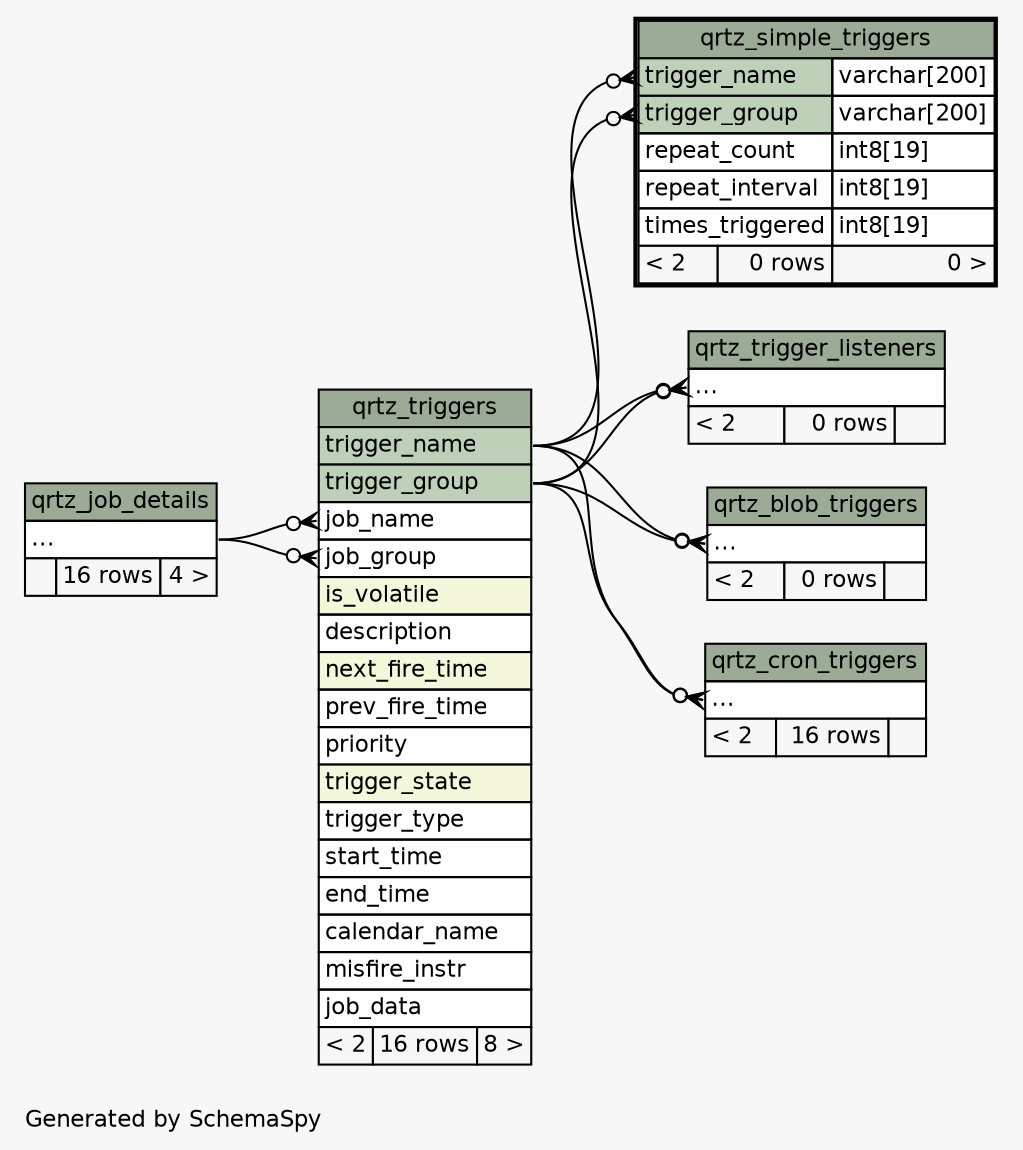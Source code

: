 // dot 2.26.0 on Linux 2.6.32-504.el6.x86_64
// SchemaSpy rev 590
digraph "twoDegreesRelationshipsDiagram" {
  graph [
    rankdir="RL"
    bgcolor="#f7f7f7"
    label="\nGenerated by SchemaSpy"
    labeljust="l"
    nodesep="0.18"
    ranksep="0.46"
    fontname="Helvetica"
    fontsize="11"
  ];
  node [
    fontname="Helvetica"
    fontsize="11"
    shape="plaintext"
  ];
  edge [
    arrowsize="0.8"
  ];
  "qrtz_blob_triggers":"elipses":w -> "qrtz_triggers":"trigger_group":e [arrowhead=none dir=back arrowtail=crowodot];
  "qrtz_blob_triggers":"elipses":w -> "qrtz_triggers":"trigger_name":e [arrowhead=none dir=back arrowtail=crowodot];
  "qrtz_cron_triggers":"elipses":w -> "qrtz_triggers":"trigger_group":e [arrowhead=none dir=back arrowtail=crowodot];
  "qrtz_cron_triggers":"elipses":w -> "qrtz_triggers":"trigger_name":e [arrowhead=none dir=back arrowtail=crowodot];
  "qrtz_simple_triggers":"trigger_group":w -> "qrtz_triggers":"trigger_group":e [arrowhead=none dir=back arrowtail=crowodot];
  "qrtz_simple_triggers":"trigger_name":w -> "qrtz_triggers":"trigger_name":e [arrowhead=none dir=back arrowtail=crowodot];
  "qrtz_trigger_listeners":"elipses":w -> "qrtz_triggers":"trigger_group":e [arrowhead=none dir=back arrowtail=crowodot];
  "qrtz_trigger_listeners":"elipses":w -> "qrtz_triggers":"trigger_name":e [arrowhead=none dir=back arrowtail=crowodot];
  "qrtz_triggers":"job_group":w -> "qrtz_job_details":"elipses":e [arrowhead=none dir=back arrowtail=crowodot];
  "qrtz_triggers":"job_name":w -> "qrtz_job_details":"elipses":e [arrowhead=none dir=back arrowtail=crowodot];
  "qrtz_blob_triggers" [
    label=<
    <TABLE BORDER="0" CELLBORDER="1" CELLSPACING="0" BGCOLOR="#ffffff">
      <TR><TD COLSPAN="3" BGCOLOR="#9bab96" ALIGN="CENTER">qrtz_blob_triggers</TD></TR>
      <TR><TD PORT="elipses" COLSPAN="3" ALIGN="LEFT">...</TD></TR>
      <TR><TD ALIGN="LEFT" BGCOLOR="#f7f7f7">&lt; 2</TD><TD ALIGN="RIGHT" BGCOLOR="#f7f7f7">0 rows</TD><TD ALIGN="RIGHT" BGCOLOR="#f7f7f7">  </TD></TR>
    </TABLE>>
    URL="qrtz_blob_triggers.html"
    tooltip="qrtz_blob_triggers"
  ];
  "qrtz_cron_triggers" [
    label=<
    <TABLE BORDER="0" CELLBORDER="1" CELLSPACING="0" BGCOLOR="#ffffff">
      <TR><TD COLSPAN="3" BGCOLOR="#9bab96" ALIGN="CENTER">qrtz_cron_triggers</TD></TR>
      <TR><TD PORT="elipses" COLSPAN="3" ALIGN="LEFT">...</TD></TR>
      <TR><TD ALIGN="LEFT" BGCOLOR="#f7f7f7">&lt; 2</TD><TD ALIGN="RIGHT" BGCOLOR="#f7f7f7">16 rows</TD><TD ALIGN="RIGHT" BGCOLOR="#f7f7f7">  </TD></TR>
    </TABLE>>
    URL="qrtz_cron_triggers.html"
    tooltip="qrtz_cron_triggers"
  ];
  "qrtz_job_details" [
    label=<
    <TABLE BORDER="0" CELLBORDER="1" CELLSPACING="0" BGCOLOR="#ffffff">
      <TR><TD COLSPAN="3" BGCOLOR="#9bab96" ALIGN="CENTER">qrtz_job_details</TD></TR>
      <TR><TD PORT="elipses" COLSPAN="3" ALIGN="LEFT">...</TD></TR>
      <TR><TD ALIGN="LEFT" BGCOLOR="#f7f7f7">  </TD><TD ALIGN="RIGHT" BGCOLOR="#f7f7f7">16 rows</TD><TD ALIGN="RIGHT" BGCOLOR="#f7f7f7">4 &gt;</TD></TR>
    </TABLE>>
    URL="qrtz_job_details.html"
    tooltip="qrtz_job_details"
  ];
  "qrtz_simple_triggers" [
    label=<
    <TABLE BORDER="2" CELLBORDER="1" CELLSPACING="0" BGCOLOR="#ffffff">
      <TR><TD COLSPAN="3" BGCOLOR="#9bab96" ALIGN="CENTER">qrtz_simple_triggers</TD></TR>
      <TR><TD PORT="trigger_name" COLSPAN="2" BGCOLOR="#bed1b8" ALIGN="LEFT">trigger_name</TD><TD PORT="trigger_name.type" ALIGN="LEFT">varchar[200]</TD></TR>
      <TR><TD PORT="trigger_group" COLSPAN="2" BGCOLOR="#bed1b8" ALIGN="LEFT">trigger_group</TD><TD PORT="trigger_group.type" ALIGN="LEFT">varchar[200]</TD></TR>
      <TR><TD PORT="repeat_count" COLSPAN="2" ALIGN="LEFT">repeat_count</TD><TD PORT="repeat_count.type" ALIGN="LEFT">int8[19]</TD></TR>
      <TR><TD PORT="repeat_interval" COLSPAN="2" ALIGN="LEFT">repeat_interval</TD><TD PORT="repeat_interval.type" ALIGN="LEFT">int8[19]</TD></TR>
      <TR><TD PORT="times_triggered" COLSPAN="2" ALIGN="LEFT">times_triggered</TD><TD PORT="times_triggered.type" ALIGN="LEFT">int8[19]</TD></TR>
      <TR><TD ALIGN="LEFT" BGCOLOR="#f7f7f7">&lt; 2</TD><TD ALIGN="RIGHT" BGCOLOR="#f7f7f7">0 rows</TD><TD ALIGN="RIGHT" BGCOLOR="#f7f7f7">0 &gt;</TD></TR>
    </TABLE>>
    URL="qrtz_simple_triggers.html"
    tooltip="qrtz_simple_triggers"
  ];
  "qrtz_trigger_listeners" [
    label=<
    <TABLE BORDER="0" CELLBORDER="1" CELLSPACING="0" BGCOLOR="#ffffff">
      <TR><TD COLSPAN="3" BGCOLOR="#9bab96" ALIGN="CENTER">qrtz_trigger_listeners</TD></TR>
      <TR><TD PORT="elipses" COLSPAN="3" ALIGN="LEFT">...</TD></TR>
      <TR><TD ALIGN="LEFT" BGCOLOR="#f7f7f7">&lt; 2</TD><TD ALIGN="RIGHT" BGCOLOR="#f7f7f7">0 rows</TD><TD ALIGN="RIGHT" BGCOLOR="#f7f7f7">  </TD></TR>
    </TABLE>>
    URL="qrtz_trigger_listeners.html"
    tooltip="qrtz_trigger_listeners"
  ];
  "qrtz_triggers" [
    label=<
    <TABLE BORDER="0" CELLBORDER="1" CELLSPACING="0" BGCOLOR="#ffffff">
      <TR><TD COLSPAN="3" BGCOLOR="#9bab96" ALIGN="CENTER">qrtz_triggers</TD></TR>
      <TR><TD PORT="trigger_name" COLSPAN="3" BGCOLOR="#bed1b8" ALIGN="LEFT">trigger_name</TD></TR>
      <TR><TD PORT="trigger_group" COLSPAN="3" BGCOLOR="#bed1b8" ALIGN="LEFT">trigger_group</TD></TR>
      <TR><TD PORT="job_name" COLSPAN="3" ALIGN="LEFT">job_name</TD></TR>
      <TR><TD PORT="job_group" COLSPAN="3" ALIGN="LEFT">job_group</TD></TR>
      <TR><TD PORT="is_volatile" COLSPAN="3" BGCOLOR="#f4f7da" ALIGN="LEFT">is_volatile</TD></TR>
      <TR><TD PORT="description" COLSPAN="3" ALIGN="LEFT">description</TD></TR>
      <TR><TD PORT="next_fire_time" COLSPAN="3" BGCOLOR="#f4f7da" ALIGN="LEFT">next_fire_time</TD></TR>
      <TR><TD PORT="prev_fire_time" COLSPAN="3" ALIGN="LEFT">prev_fire_time</TD></TR>
      <TR><TD PORT="priority" COLSPAN="3" ALIGN="LEFT">priority</TD></TR>
      <TR><TD PORT="trigger_state" COLSPAN="3" BGCOLOR="#f4f7da" ALIGN="LEFT">trigger_state</TD></TR>
      <TR><TD PORT="trigger_type" COLSPAN="3" ALIGN="LEFT">trigger_type</TD></TR>
      <TR><TD PORT="start_time" COLSPAN="3" ALIGN="LEFT">start_time</TD></TR>
      <TR><TD PORT="end_time" COLSPAN="3" ALIGN="LEFT">end_time</TD></TR>
      <TR><TD PORT="calendar_name" COLSPAN="3" ALIGN="LEFT">calendar_name</TD></TR>
      <TR><TD PORT="misfire_instr" COLSPAN="3" ALIGN="LEFT">misfire_instr</TD></TR>
      <TR><TD PORT="job_data" COLSPAN="3" ALIGN="LEFT">job_data</TD></TR>
      <TR><TD ALIGN="LEFT" BGCOLOR="#f7f7f7">&lt; 2</TD><TD ALIGN="RIGHT" BGCOLOR="#f7f7f7">16 rows</TD><TD ALIGN="RIGHT" BGCOLOR="#f7f7f7">8 &gt;</TD></TR>
    </TABLE>>
    URL="qrtz_triggers.html"
    tooltip="qrtz_triggers"
  ];
}
